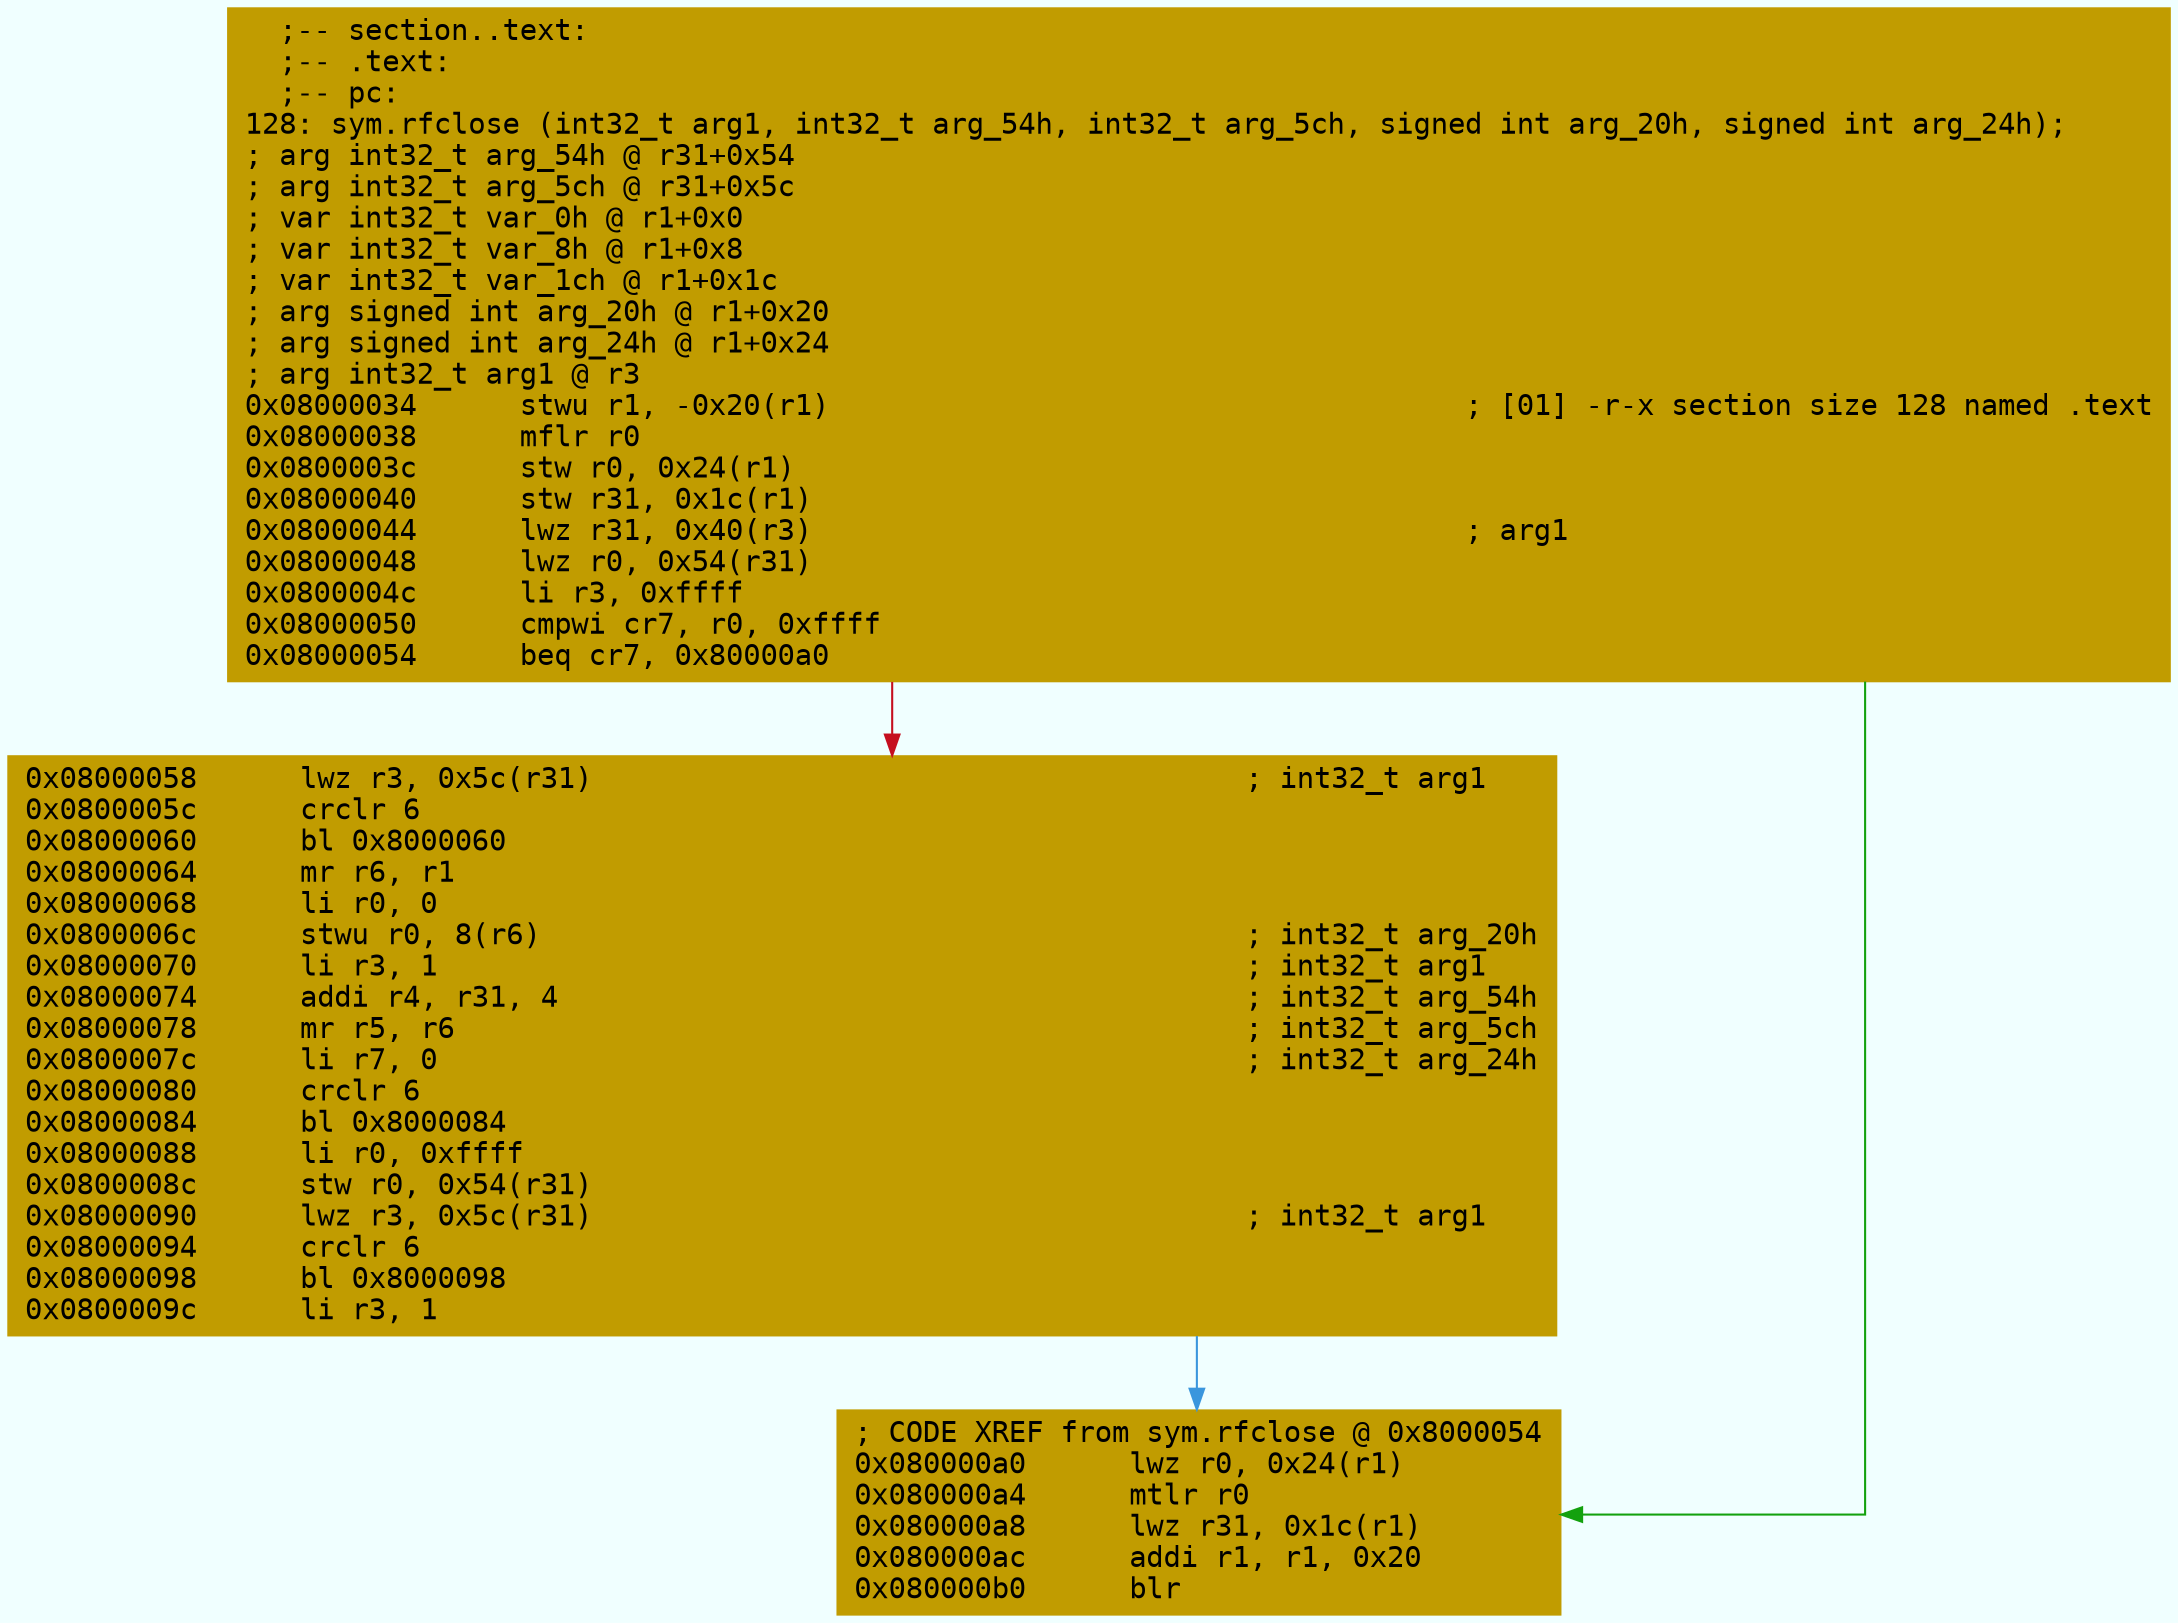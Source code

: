 digraph code {
	graph [bgcolor=azure fontsize=8 fontname="Courier" splines="ortho"];
	node [fillcolor=gray style=filled shape=box];
	edge [arrowhead="normal"];
	"0x08000034" [URL="sym.rfclose/0x08000034", fillcolor="#c19c00",color="#c19c00", fontname="Courier",label="  ;-- section..text:\l  ;-- .text:\l  ;-- pc:\l128: sym.rfclose (int32_t arg1, int32_t arg_54h, int32_t arg_5ch, signed int arg_20h, signed int arg_24h);\l; arg int32_t arg_54h @ r31+0x54\l; arg int32_t arg_5ch @ r31+0x5c\l; var int32_t var_0h @ r1+0x0\l; var int32_t var_8h @ r1+0x8\l; var int32_t var_1ch @ r1+0x1c\l; arg signed int arg_20h @ r1+0x20\l; arg signed int arg_24h @ r1+0x24\l; arg int32_t arg1 @ r3\l0x08000034      stwu r1, -0x20(r1)                                     ; [01] -r-x section size 128 named .text\l0x08000038      mflr r0\l0x0800003c      stw r0, 0x24(r1)\l0x08000040      stw r31, 0x1c(r1)\l0x08000044      lwz r31, 0x40(r3)                                      ; arg1\l0x08000048      lwz r0, 0x54(r31)\l0x0800004c      li r3, 0xffff\l0x08000050      cmpwi cr7, r0, 0xffff\l0x08000054      beq cr7, 0x80000a0\l"]
	"0x08000058" [URL="sym.rfclose/0x08000058", fillcolor="#c19c00",color="#c19c00", fontname="Courier",label="0x08000058      lwz r3, 0x5c(r31)                                      ; int32_t arg1\l0x0800005c      crclr 6\l0x08000060      bl 0x8000060\l0x08000064      mr r6, r1\l0x08000068      li r0, 0\l0x0800006c      stwu r0, 8(r6)                                         ; int32_t arg_20h\l0x08000070      li r3, 1                                               ; int32_t arg1\l0x08000074      addi r4, r31, 4                                        ; int32_t arg_54h\l0x08000078      mr r5, r6                                              ; int32_t arg_5ch\l0x0800007c      li r7, 0                                               ; int32_t arg_24h\l0x08000080      crclr 6\l0x08000084      bl 0x8000084\l0x08000088      li r0, 0xffff\l0x0800008c      stw r0, 0x54(r31)\l0x08000090      lwz r3, 0x5c(r31)                                      ; int32_t arg1\l0x08000094      crclr 6\l0x08000098      bl 0x8000098\l0x0800009c      li r3, 1\l"]
	"0x080000a0" [URL="sym.rfclose/0x080000a0", fillcolor="#c19c00",color="#c19c00", fontname="Courier",label="; CODE XREF from sym.rfclose @ 0x8000054\l0x080000a0      lwz r0, 0x24(r1)\l0x080000a4      mtlr r0\l0x080000a8      lwz r31, 0x1c(r1)\l0x080000ac      addi r1, r1, 0x20\l0x080000b0      blr\l"]
        "0x08000034" -> "0x080000a0" [color="#13a10e"];
        "0x08000034" -> "0x08000058" [color="#c50f1f"];
        "0x08000058" -> "0x080000a0" [color="#3a96dd"];
}
